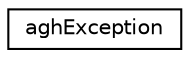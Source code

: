 digraph "Graficzna hierarchia klas"
{
  edge [fontname="Helvetica",fontsize="10",labelfontname="Helvetica",labelfontsize="10"];
  node [fontname="Helvetica",fontsize="10",shape=record];
  rankdir="LR";
  Node1 [label="aghException",height=0.2,width=0.4,color="black", fillcolor="white", style="filled",URL="$classaghException.html",tooltip="The definition of aghException class that allows for exception handling. "];
}

